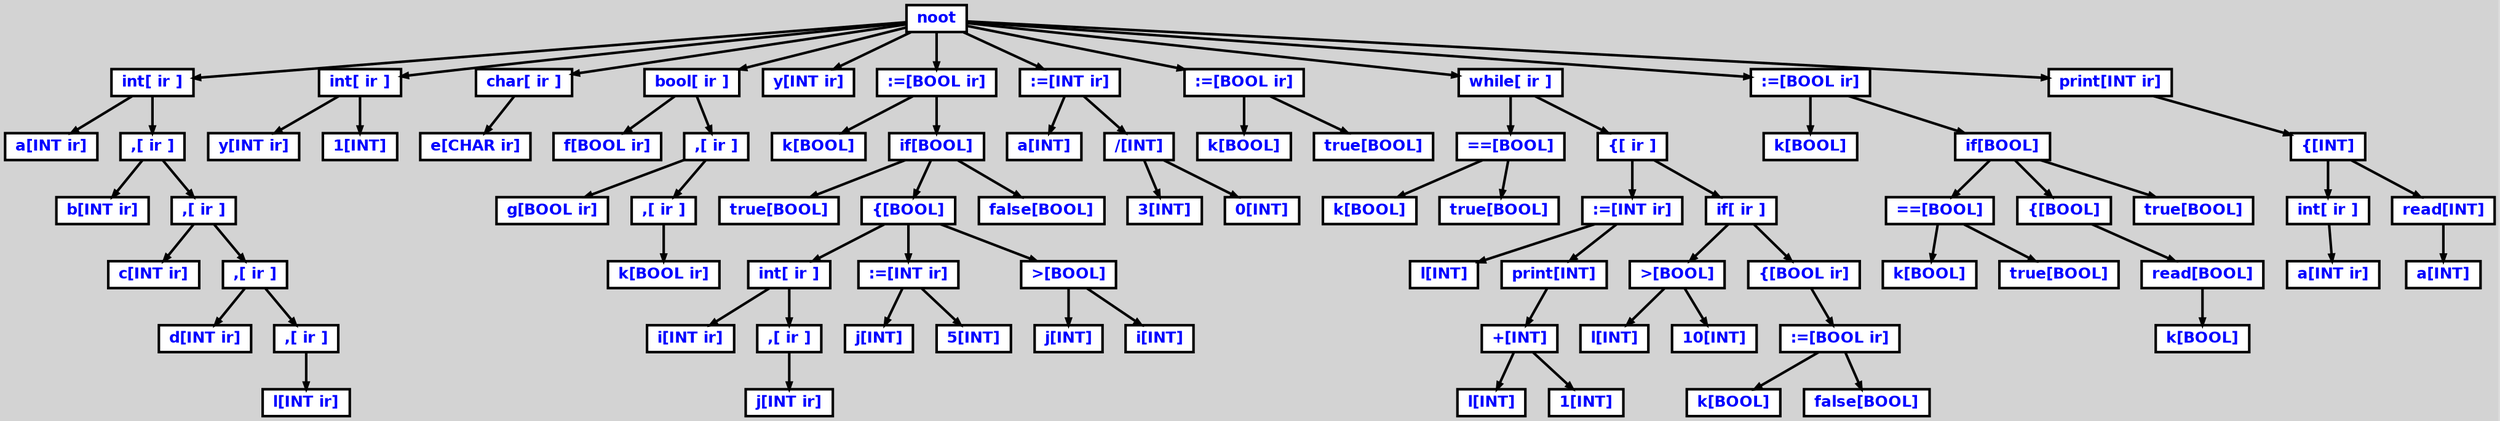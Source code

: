 digraph {

	ordering=out;
	ranksep=.4;
	bgcolor="lightgrey"; node [shape=box, fixedsize=false, fontsize=12, fontname="Helvetica-bold", fontcolor="blue"
		width=.25, height=.25, color="black", fillcolor="white", style="filled, solid, bold"];
	edge [arrowsize=.5, color="black", style="bold"]

  n0 [label="noot"];
  n1 [label="int[ ir ]"];
  n1 [label="int[ ir ]"];
  n2 [label="a[INT ir]"];
  n3 [label=",[ ir ]"];
  n3 [label=",[ ir ]"];
  n4 [label="b[INT ir]"];
  n5 [label=",[ ir ]"];
  n5 [label=",[ ir ]"];
  n6 [label="c[INT ir]"];
  n7 [label=",[ ir ]"];
  n7 [label=",[ ir ]"];
  n8 [label="d[INT ir]"];
  n9 [label=",[ ir ]"];
  n9 [label=",[ ir ]"];
  n10 [label="l[INT ir]"];
  n11 [label="int[ ir ]"];
  n11 [label="int[ ir ]"];
  n12 [label="y[INT ir]"];
  n13 [label="1[INT]"];
  n14 [label="char[ ir ]"];
  n14 [label="char[ ir ]"];
  n15 [label="e[CHAR ir]"];
  n16 [label="bool[ ir ]"];
  n16 [label="bool[ ir ]"];
  n17 [label="f[BOOL ir]"];
  n18 [label=",[ ir ]"];
  n18 [label=",[ ir ]"];
  n19 [label="g[BOOL ir]"];
  n20 [label=",[ ir ]"];
  n20 [label=",[ ir ]"];
  n21 [label="k[BOOL ir]"];
  n22 [label="y[INT ir]"];
  n23 [label=":=[BOOL ir]"];
  n23 [label=":=[BOOL ir]"];
  n24 [label="k[BOOL]"];
  n25 [label="if[BOOL]"];
  n25 [label="if[BOOL]"];
  n26 [label="true[BOOL]"];
  n27 [label="{[BOOL]"];
  n27 [label="{[BOOL]"];
  n28 [label="int[ ir ]"];
  n28 [label="int[ ir ]"];
  n29 [label="i[INT ir]"];
  n30 [label=",[ ir ]"];
  n30 [label=",[ ir ]"];
  n31 [label="j[INT ir]"];
  n32 [label=":=[INT ir]"];
  n32 [label=":=[INT ir]"];
  n33 [label="j[INT]"];
  n34 [label="5[INT]"];
  n35 [label=">[BOOL]"];
  n35 [label=">[BOOL]"];
  n36 [label="j[INT]"];
  n37 [label="i[INT]"];
  n38 [label="false[BOOL]"];
  n39 [label=":=[INT ir]"];
  n39 [label=":=[INT ir]"];
  n40 [label="a[INT]"];
  n41 [label="/[INT]"];
  n41 [label="/[INT]"];
  n42 [label="3[INT]"];
  n43 [label="0[INT]"];
  n44 [label=":=[BOOL ir]"];
  n44 [label=":=[BOOL ir]"];
  n45 [label="k[BOOL]"];
  n46 [label="true[BOOL]"];
  n47 [label="while[ ir ]"];
  n47 [label="while[ ir ]"];
  n48 [label="==[BOOL]"];
  n48 [label="==[BOOL]"];
  n49 [label="k[BOOL]"];
  n50 [label="true[BOOL]"];
  n51 [label="{[ ir ]"];
  n51 [label="{[ ir ]"];
  n52 [label=":=[INT ir]"];
  n52 [label=":=[INT ir]"];
  n53 [label="l[INT]"];
  n54 [label="print[INT]"];
  n54 [label="print[INT]"];
  n55 [label="+[INT]"];
  n55 [label="+[INT]"];
  n56 [label="l[INT]"];
  n57 [label="1[INT]"];
  n58 [label="if[ ir ]"];
  n58 [label="if[ ir ]"];
  n59 [label=">[BOOL]"];
  n59 [label=">[BOOL]"];
  n60 [label="l[INT]"];
  n61 [label="10[INT]"];
  n62 [label="{[BOOL ir]"];
  n62 [label="{[BOOL ir]"];
  n63 [label=":=[BOOL ir]"];
  n63 [label=":=[BOOL ir]"];
  n64 [label="k[BOOL]"];
  n65 [label="false[BOOL]"];
  n66 [label=":=[BOOL ir]"];
  n66 [label=":=[BOOL ir]"];
  n67 [label="k[BOOL]"];
  n68 [label="if[BOOL]"];
  n68 [label="if[BOOL]"];
  n69 [label="==[BOOL]"];
  n69 [label="==[BOOL]"];
  n70 [label="k[BOOL]"];
  n71 [label="true[BOOL]"];
  n72 [label="{[BOOL]"];
  n72 [label="{[BOOL]"];
  n73 [label="read[BOOL]"];
  n73 [label="read[BOOL]"];
  n74 [label="k[BOOL]"];
  n75 [label="true[BOOL]"];
  n76 [label="print[INT ir]"];
  n76 [label="print[INT ir]"];
  n77 [label="{[INT]"];
  n77 [label="{[INT]"];
  n78 [label="int[ ir ]"];
  n78 [label="int[ ir ]"];
  n79 [label="a[INT ir]"];
  n80 [label="read[INT]"];
  n80 [label="read[INT]"];
  n81 [label="a[INT]"];

  n0 -> n1 // "noot" -> "int[ ir ]"
  n1 -> n2 // "int[ ir ]" -> "a[INT ir]"
  n1 -> n3 // "int[ ir ]" -> ",[ ir ]"
  n3 -> n4 // ",[ ir ]" -> "b[INT ir]"
  n3 -> n5 // ",[ ir ]" -> ",[ ir ]"
  n5 -> n6 // ",[ ir ]" -> "c[INT ir]"
  n5 -> n7 // ",[ ir ]" -> ",[ ir ]"
  n7 -> n8 // ",[ ir ]" -> "d[INT ir]"
  n7 -> n9 // ",[ ir ]" -> ",[ ir ]"
  n9 -> n10 // ",[ ir ]" -> "l[INT ir]"
  n0 -> n11 // "noot" -> "int[ ir ]"
  n11 -> n12 // "int[ ir ]" -> "y[INT ir]"
  n11 -> n13 // "int[ ir ]" -> "1[INT]"
  n0 -> n14 // "noot" -> "char[ ir ]"
  n14 -> n15 // "char[ ir ]" -> "e[CHAR ir]"
  n0 -> n16 // "noot" -> "bool[ ir ]"
  n16 -> n17 // "bool[ ir ]" -> "f[BOOL ir]"
  n16 -> n18 // "bool[ ir ]" -> ",[ ir ]"
  n18 -> n19 // ",[ ir ]" -> "g[BOOL ir]"
  n18 -> n20 // ",[ ir ]" -> ",[ ir ]"
  n20 -> n21 // ",[ ir ]" -> "k[BOOL ir]"
  n0 -> n22 // "noot" -> "y[INT ir]"
  n0 -> n23 // "noot" -> ":=[BOOL ir]"
  n23 -> n24 // ":=[BOOL ir]" -> "k[BOOL]"
  n23 -> n25 // ":=[BOOL ir]" -> "if[BOOL]"
  n25 -> n26 // "if[BOOL]" -> "true[BOOL]"
  n25 -> n27 // "if[BOOL]" -> "{[BOOL]"
  n27 -> n28 // "{[BOOL]" -> "int[ ir ]"
  n28 -> n29 // "int[ ir ]" -> "i[INT ir]"
  n28 -> n30 // "int[ ir ]" -> ",[ ir ]"
  n30 -> n31 // ",[ ir ]" -> "j[INT ir]"
  n27 -> n32 // "{[BOOL]" -> ":=[INT ir]"
  n32 -> n33 // ":=[INT ir]" -> "j[INT]"
  n32 -> n34 // ":=[INT ir]" -> "5[INT]"
  n27 -> n35 // "{[BOOL]" -> ">[BOOL]"
  n35 -> n36 // ">[BOOL]" -> "j[INT]"
  n35 -> n37 // ">[BOOL]" -> "i[INT]"
  n25 -> n38 // "if[BOOL]" -> "false[BOOL]"
  n0 -> n39 // "noot" -> ":=[INT ir]"
  n39 -> n40 // ":=[INT ir]" -> "a[INT]"
  n39 -> n41 // ":=[INT ir]" -> "/[INT]"
  n41 -> n42 // "/[INT]" -> "3[INT]"
  n41 -> n43 // "/[INT]" -> "0[INT]"
  n0 -> n44 // "noot" -> ":=[BOOL ir]"
  n44 -> n45 // ":=[BOOL ir]" -> "k[BOOL]"
  n44 -> n46 // ":=[BOOL ir]" -> "true[BOOL]"
  n0 -> n47 // "noot" -> "while[ ir ]"
  n47 -> n48 // "while[ ir ]" -> "==[BOOL]"
  n48 -> n49 // "==[BOOL]" -> "k[BOOL]"
  n48 -> n50 // "==[BOOL]" -> "true[BOOL]"
  n47 -> n51 // "while[ ir ]" -> "{[ ir ]"
  n51 -> n52 // "{[ ir ]" -> ":=[INT ir]"
  n52 -> n53 // ":=[INT ir]" -> "l[INT]"
  n52 -> n54 // ":=[INT ir]" -> "print[INT]"
  n54 -> n55 // "print[INT]" -> "+[INT]"
  n55 -> n56 // "+[INT]" -> "l[INT]"
  n55 -> n57 // "+[INT]" -> "1[INT]"
  n51 -> n58 // "{[ ir ]" -> "if[ ir ]"
  n58 -> n59 // "if[ ir ]" -> ">[BOOL]"
  n59 -> n60 // ">[BOOL]" -> "l[INT]"
  n59 -> n61 // ">[BOOL]" -> "10[INT]"
  n58 -> n62 // "if[ ir ]" -> "{[BOOL ir]"
  n62 -> n63 // "{[BOOL ir]" -> ":=[BOOL ir]"
  n63 -> n64 // ":=[BOOL ir]" -> "k[BOOL]"
  n63 -> n65 // ":=[BOOL ir]" -> "false[BOOL]"
  n0 -> n66 // "noot" -> ":=[BOOL ir]"
  n66 -> n67 // ":=[BOOL ir]" -> "k[BOOL]"
  n66 -> n68 // ":=[BOOL ir]" -> "if[BOOL]"
  n68 -> n69 // "if[BOOL]" -> "==[BOOL]"
  n69 -> n70 // "==[BOOL]" -> "k[BOOL]"
  n69 -> n71 // "==[BOOL]" -> "true[BOOL]"
  n68 -> n72 // "if[BOOL]" -> "{[BOOL]"
  n72 -> n73 // "{[BOOL]" -> "read[BOOL]"
  n73 -> n74 // "read[BOOL]" -> "k[BOOL]"
  n68 -> n75 // "if[BOOL]" -> "true[BOOL]"
  n0 -> n76 // "noot" -> "print[INT ir]"
  n76 -> n77 // "print[INT ir]" -> "{[INT]"
  n77 -> n78 // "{[INT]" -> "int[ ir ]"
  n78 -> n79 // "int[ ir ]" -> "a[INT ir]"
  n77 -> n80 // "{[INT]" -> "read[INT]"
  n80 -> n81 // "read[INT]" -> "a[INT]"

}

